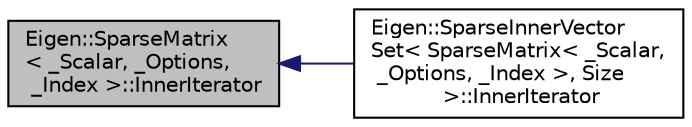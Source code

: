 digraph "Eigen::SparseMatrix&lt; _Scalar, _Options, _Index &gt;::InnerIterator"
{
  edge [fontname="Helvetica",fontsize="10",labelfontname="Helvetica",labelfontsize="10"];
  node [fontname="Helvetica",fontsize="10",shape=record];
  rankdir="LR";
  Node1 [label="Eigen::SparseMatrix\l\< _Scalar, _Options,\l _Index \>::InnerIterator",height=0.2,width=0.4,color="black", fillcolor="grey75", style="filled" fontcolor="black"];
  Node1 -> Node2 [dir="back",color="midnightblue",fontsize="10",style="solid",fontname="Helvetica"];
  Node2 [label="Eigen::SparseInnerVector\lSet\< SparseMatrix\< _Scalar,\l _Options, _Index \>, Size\l \>::InnerIterator",height=0.2,width=0.4,color="black", fillcolor="white", style="filled",URL="$classEigen_1_1SparseInnerVectorSet_3_01SparseMatrix_3_01__Scalar_00_01__Options_00_01__Index_01_a6a3ba26d43701f32451b91349cff5bd.html"];
}
